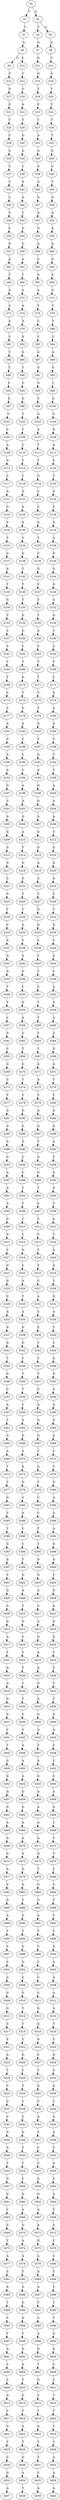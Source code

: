 strict digraph  {
	S0 -> S1 [ label = T ];
	S0 -> S2 [ label = A ];
	S1 -> S3 [ label = T ];
	S2 -> S4 [ label = T ];
	S2 -> S5 [ label = G ];
	S3 -> S6 [ label = G ];
	S4 -> S7 [ label = G ];
	S5 -> S8 [ label = A ];
	S6 -> S9 [ label = G ];
	S6 -> S10 [ label = C ];
	S7 -> S11 [ label = G ];
	S8 -> S12 [ label = T ];
	S9 -> S13 [ label = C ];
	S10 -> S14 [ label = C ];
	S11 -> S15 [ label = G ];
	S12 -> S16 [ label = A ];
	S13 -> S17 [ label = G ];
	S14 -> S18 [ label = G ];
	S15 -> S19 [ label = T ];
	S16 -> S20 [ label = T ];
	S17 -> S21 [ label = G ];
	S18 -> S22 [ label = A ];
	S19 -> S23 [ label = C ];
	S20 -> S24 [ label = T ];
	S21 -> S25 [ label = T ];
	S22 -> S26 [ label = T ];
	S23 -> S27 [ label = T ];
	S24 -> S28 [ label = T ];
	S25 -> S29 [ label = C ];
	S26 -> S30 [ label = G ];
	S27 -> S31 [ label = A ];
	S28 -> S32 [ label = T ];
	S29 -> S33 [ label = C ];
	S30 -> S34 [ label = G ];
	S31 -> S35 [ label = G ];
	S32 -> S36 [ label = G ];
	S33 -> S37 [ label = T ];
	S34 -> S38 [ label = C ];
	S35 -> S39 [ label = G ];
	S36 -> S40 [ label = G ];
	S37 -> S41 [ label = T ];
	S38 -> S42 [ label = A ];
	S39 -> S43 [ label = A ];
	S40 -> S44 [ label = T ];
	S41 -> S45 [ label = C ];
	S42 -> S46 [ label = A ];
	S43 -> S47 [ label = A ];
	S44 -> S48 [ label = A ];
	S45 -> S49 [ label = C ];
	S46 -> S50 [ label = T ];
	S47 -> S51 [ label = A ];
	S48 -> S52 [ label = A ];
	S49 -> S53 [ label = C ];
	S50 -> S54 [ label = G ];
	S51 -> S55 [ label = G ];
	S52 -> S56 [ label = A ];
	S53 -> S57 [ label = G ];
	S54 -> S58 [ label = G ];
	S55 -> S59 [ label = A ];
	S56 -> S60 [ label = A ];
	S57 -> S61 [ label = A ];
	S58 -> S62 [ label = A ];
	S59 -> S63 [ label = C ];
	S60 -> S64 [ label = G ];
	S61 -> S65 [ label = T ];
	S62 -> S66 [ label = T ];
	S63 -> S67 [ label = A ];
	S64 -> S68 [ label = A ];
	S65 -> S69 [ label = A ];
	S66 -> S70 [ label = A ];
	S67 -> S71 [ label = A ];
	S68 -> S72 [ label = G ];
	S69 -> S73 [ label = A ];
	S70 -> S74 [ label = A ];
	S71 -> S75 [ label = T ];
	S72 -> S76 [ label = T ];
	S73 -> S77 [ label = A ];
	S74 -> S78 [ label = A ];
	S75 -> S79 [ label = C ];
	S76 -> S80 [ label = T ];
	S77 -> S81 [ label = C ];
	S78 -> S82 [ label = A ];
	S79 -> S83 [ label = C ];
	S80 -> S84 [ label = C ];
	S81 -> S85 [ label = T ];
	S82 -> S86 [ label = A ];
	S83 -> S87 [ label = A ];
	S84 -> S88 [ label = A ];
	S85 -> S89 [ label = T ];
	S86 -> S90 [ label = T ];
	S87 -> S91 [ label = G ];
	S88 -> S92 [ label = G ];
	S89 -> S93 [ label = C ];
	S90 -> S94 [ label = G ];
	S91 -> S95 [ label = G ];
	S92 -> S96 [ label = T ];
	S93 -> S97 [ label = G ];
	S94 -> S98 [ label = G ];
	S95 -> S99 [ label = C ];
	S96 -> S100 [ label = G ];
	S97 -> S101 [ label = C ];
	S98 -> S102 [ label = T ];
	S99 -> S103 [ label = A ];
	S100 -> S104 [ label = G ];
	S101 -> S105 [ label = C ];
	S102 -> S106 [ label = C ];
	S103 -> S107 [ label = A ];
	S104 -> S108 [ label = G ];
	S105 -> S109 [ label = A ];
	S106 -> S110 [ label = C ];
	S107 -> S111 [ label = T ];
	S108 -> S112 [ label = A ];
	S109 -> S113 [ label = G ];
	S110 -> S114 [ label = T ];
	S111 -> S115 [ label = T ];
	S112 -> S116 [ label = C ];
	S113 -> S117 [ label = C ];
	S114 -> S118 [ label = C ];
	S115 -> S119 [ label = G ];
	S116 -> S120 [ label = T ];
	S117 -> S121 [ label = G ];
	S118 -> S122 [ label = A ];
	S119 -> S123 [ label = C ];
	S120 -> S124 [ label = G ];
	S121 -> S125 [ label = G ];
	S122 -> S126 [ label = A ];
	S123 -> S127 [ label = C ];
	S124 -> S128 [ label = C ];
	S125 -> S129 [ label = C ];
	S126 -> S130 [ label = A ];
	S127 -> S131 [ label = A ];
	S128 -> S132 [ label = A ];
	S129 -> S133 [ label = T ];
	S130 -> S134 [ label = C ];
	S131 -> S135 [ label = T ];
	S132 -> S136 [ label = A ];
	S133 -> S137 [ label = G ];
	S134 -> S138 [ label = G ];
	S135 -> S139 [ label = C ];
	S136 -> S140 [ label = G ];
	S137 -> S141 [ label = A ];
	S138 -> S142 [ label = T ];
	S139 -> S143 [ label = G ];
	S140 -> S144 [ label = G ];
	S141 -> S145 [ label = T ];
	S142 -> S146 [ label = T ];
	S143 -> S147 [ label = C ];
	S144 -> S148 [ label = G ];
	S145 -> S149 [ label = G ];
	S146 -> S150 [ label = T ];
	S147 -> S151 [ label = T ];
	S148 -> S152 [ label = A ];
	S149 -> S153 [ label = C ];
	S150 -> S154 [ label = G ];
	S151 -> S155 [ label = T ];
	S152 -> S156 [ label = G ];
	S153 -> S157 [ label = C ];
	S154 -> S158 [ label = G ];
	S155 -> S159 [ label = A ];
	S156 -> S160 [ label = C ];
	S157 -> S161 [ label = C ];
	S158 -> S162 [ label = C ];
	S159 -> S163 [ label = C ];
	S160 -> S164 [ label = C ];
	S161 -> S165 [ label = T ];
	S162 -> S166 [ label = T ];
	S163 -> S167 [ label = T ];
	S164 -> S168 [ label = T ];
	S165 -> S169 [ label = T ];
	S166 -> S170 [ label = G ];
	S167 -> S171 [ label = T ];
	S168 -> S172 [ label = C ];
	S169 -> S173 [ label = C ];
	S170 -> S174 [ label = T ];
	S171 -> S175 [ label = C ];
	S172 -> S176 [ label = A ];
	S173 -> S177 [ label = C ];
	S174 -> S178 [ label = G ];
	S175 -> S179 [ label = T ];
	S176 -> S180 [ label = A ];
	S177 -> S181 [ label = A ];
	S178 -> S182 [ label = A ];
	S179 -> S183 [ label = A ];
	S180 -> S184 [ label = A ];
	S181 -> S185 [ label = G ];
	S182 -> S186 [ label = C ];
	S183 -> S187 [ label = T ];
	S184 -> S188 [ label = T ];
	S185 -> S189 [ label = A ];
	S186 -> S190 [ label = C ];
	S187 -> S191 [ label = A ];
	S188 -> S192 [ label = T ];
	S189 -> S193 [ label = A ];
	S190 -> S194 [ label = C ];
	S191 -> S195 [ label = A ];
	S192 -> S196 [ label = T ];
	S193 -> S197 [ label = G ];
	S194 -> S198 [ label = A ];
	S195 -> S199 [ label = G ];
	S196 -> S200 [ label = A ];
	S197 -> S201 [ label = C ];
	S198 -> S202 [ label = A ];
	S199 -> S203 [ label = G ];
	S200 -> S204 [ label = G ];
	S201 -> S205 [ label = A ];
	S202 -> S206 [ label = G ];
	S203 -> S207 [ label = A ];
	S204 -> S208 [ label = A ];
	S205 -> S209 [ label = G ];
	S206 -> S210 [ label = A ];
	S207 -> S211 [ label = G ];
	S208 -> S212 [ label = T ];
	S209 -> S213 [ label = G ];
	S210 -> S214 [ label = T ];
	S211 -> S215 [ label = G ];
	S212 -> S216 [ label = G ];
	S213 -> S217 [ label = G ];
	S214 -> S218 [ label = G ];
	S215 -> S219 [ label = A ];
	S216 -> S220 [ label = A ];
	S217 -> S221 [ label = C ];
	S218 -> S222 [ label = G ];
	S219 -> S223 [ label = A ];
	S220 -> S224 [ label = A ];
	S221 -> S225 [ label = G ];
	S222 -> S226 [ label = T ];
	S223 -> S227 [ label = T ];
	S224 -> S228 [ label = C ];
	S225 -> S229 [ label = T ];
	S226 -> S230 [ label = C ];
	S227 -> S231 [ label = G ];
	S228 -> S232 [ label = T ];
	S229 -> S233 [ label = C ];
	S230 -> S234 [ label = A ];
	S231 -> S235 [ label = G ];
	S232 -> S236 [ label = G ];
	S233 -> S237 [ label = A ];
	S234 -> S238 [ label = C ];
	S235 -> S239 [ label = C ];
	S236 -> S240 [ label = C ];
	S237 -> S241 [ label = G ];
	S238 -> S242 [ label = A ];
	S239 -> S243 [ label = C ];
	S240 -> S244 [ label = A ];
	S241 -> S245 [ label = G ];
	S242 -> S246 [ label = G ];
	S243 -> S247 [ label = T ];
	S244 -> S248 [ label = C ];
	S245 -> S249 [ label = T ];
	S246 -> S250 [ label = C ];
	S247 -> S251 [ label = C ];
	S248 -> S252 [ label = A ];
	S249 -> S253 [ label = T ];
	S250 -> S254 [ label = A ];
	S251 -> S255 [ label = T ];
	S252 -> S256 [ label = A ];
	S253 -> S257 [ label = C ];
	S254 -> S258 [ label = A ];
	S255 -> S259 [ label = T ];
	S256 -> S260 [ label = A ];
	S257 -> S261 [ label = G ];
	S258 -> S262 [ label = C ];
	S259 -> S263 [ label = T ];
	S260 -> S264 [ label = A ];
	S261 -> S265 [ label = C ];
	S262 -> S266 [ label = T ];
	S263 -> S267 [ label = T ];
	S264 -> S268 [ label = G ];
	S265 -> S269 [ label = G ];
	S266 -> S270 [ label = G ];
	S267 -> S271 [ label = A ];
	S268 -> S272 [ label = A ];
	S269 -> S273 [ label = C ];
	S270 -> S274 [ label = T ];
	S271 -> S275 [ label = A ];
	S272 -> S276 [ label = T ];
	S273 -> S277 [ label = T ];
	S274 -> S278 [ label = C ];
	S275 -> S279 [ label = T ];
	S276 -> S280 [ label = T ];
	S277 -> S281 [ label = G ];
	S278 -> S282 [ label = G ];
	S279 -> S283 [ label = A ];
	S280 -> S284 [ label = A ];
	S281 -> S285 [ label = G ];
	S282 -> S286 [ label = G ];
	S283 -> S287 [ label = G ];
	S284 -> S288 [ label = A ];
	S285 -> S289 [ label = A ];
	S286 -> S290 [ label = G ];
	S287 -> S291 [ label = T ];
	S288 -> S292 [ label = A ];
	S289 -> S293 [ label = G ];
	S290 -> S294 [ label = C ];
	S291 -> S295 [ label = G ];
	S292 -> S296 [ label = C ];
	S293 -> S297 [ label = A ];
	S294 -> S298 [ label = C ];
	S295 -> S299 [ label = G ];
	S296 -> S300 [ label = A ];
	S297 -> S301 [ label = A ];
	S298 -> S302 [ label = T ];
	S299 -> S303 [ label = T ];
	S300 -> S304 [ label = G ];
	S301 -> S305 [ label = A ];
	S302 -> S306 [ label = T ];
	S303 -> S307 [ label = C ];
	S304 -> S308 [ label = T ];
	S305 -> S309 [ label = G ];
	S306 -> S310 [ label = C ];
	S307 -> S311 [ label = C ];
	S308 -> S312 [ label = A ];
	S309 -> S313 [ label = G ];
	S310 -> S314 [ label = C ];
	S311 -> S315 [ label = C ];
	S312 -> S316 [ label = T ];
	S313 -> S317 [ label = C ];
	S314 -> S318 [ label = G ];
	S315 -> S319 [ label = T ];
	S316 -> S320 [ label = A ];
	S317 -> S321 [ label = G ];
	S318 -> S322 [ label = C ];
	S319 -> S323 [ label = T ];
	S320 -> S324 [ label = A ];
	S321 -> S325 [ label = G ];
	S322 -> S326 [ label = A ];
	S323 -> S327 [ label = C ];
	S324 -> S328 [ label = T ];
	S325 -> S329 [ label = C ];
	S326 -> S330 [ label = T ];
	S327 -> S331 [ label = A ];
	S328 -> S332 [ label = G ];
	S329 -> S333 [ label = A ];
	S330 -> S334 [ label = A ];
	S331 -> S335 [ label = T ];
	S332 -> S336 [ label = A ];
	S333 -> S337 [ label = G ];
	S334 -> S338 [ label = A ];
	S335 -> S339 [ label = C ];
	S336 -> S340 [ label = T ];
	S337 -> S341 [ label = G ];
	S338 -> S342 [ label = G ];
	S339 -> S343 [ label = T ];
	S340 -> S344 [ label = C ];
	S341 -> S345 [ label = T ];
	S342 -> S346 [ label = C ];
	S343 -> S347 [ label = C ];
	S344 -> S348 [ label = A ];
	S345 -> S349 [ label = G ];
	S346 -> S350 [ label = T ];
	S347 -> S351 [ label = T ];
	S348 -> S352 [ label = G ];
	S349 -> S353 [ label = C ];
	S350 -> S354 [ label = T ];
	S351 -> S355 [ label = G ];
	S352 -> S356 [ label = A ];
	S353 -> S357 [ label = A ];
	S354 -> S358 [ label = C ];
	S355 -> S359 [ label = A ];
	S356 -> S360 [ label = A ];
	S357 -> S361 [ label = T ];
	S358 -> S362 [ label = A ];
	S359 -> S363 [ label = G ];
	S360 -> S364 [ label = G ];
	S361 -> S365 [ label = G ];
	S362 -> S366 [ label = G ];
	S363 -> S367 [ label = G ];
	S364 -> S368 [ label = A ];
	S365 -> S369 [ label = A ];
	S366 -> S370 [ label = A ];
	S367 -> S371 [ label = T ];
	S368 -> S372 [ label = C ];
	S369 -> S373 [ label = T ];
	S370 -> S374 [ label = A ];
	S371 -> S375 [ label = A ];
	S372 -> S376 [ label = T ];
	S373 -> S377 [ label = T ];
	S374 -> S378 [ label = G ];
	S375 -> S379 [ label = T ];
	S376 -> S380 [ label = G ];
	S377 -> S381 [ label = G ];
	S378 -> S382 [ label = C ];
	S379 -> S383 [ label = C ];
	S380 -> S384 [ label = A ];
	S381 -> S385 [ label = C ];
	S382 -> S386 [ label = A ];
	S383 -> S387 [ label = C ];
	S384 -> S388 [ label = A ];
	S385 -> S389 [ label = T ];
	S386 -> S390 [ label = C ];
	S387 -> S391 [ label = T ];
	S388 -> S392 [ label = A ];
	S389 -> S393 [ label = G ];
	S390 -> S394 [ label = C ];
	S391 -> S395 [ label = T ];
	S392 -> S396 [ label = G ];
	S393 -> S397 [ label = A ];
	S394 -> S398 [ label = T ];
	S395 -> S399 [ label = G ];
	S396 -> S400 [ label = A ];
	S397 -> S401 [ label = T ];
	S398 -> S402 [ label = G ];
	S399 -> S403 [ label = G ];
	S400 -> S404 [ label = T ];
	S401 -> S405 [ label = G ];
	S402 -> S406 [ label = A ];
	S403 -> S407 [ label = A ];
	S404 -> S408 [ label = G ];
	S405 -> S409 [ label = A ];
	S406 -> S410 [ label = T ];
	S407 -> S411 [ label = C ];
	S408 -> S412 [ label = A ];
	S409 -> S413 [ label = G ];
	S410 -> S414 [ label = G ];
	S411 -> S415 [ label = A ];
	S412 -> S416 [ label = G ];
	S413 -> S417 [ label = A ];
	S414 -> S418 [ label = C ];
	S415 -> S419 [ label = G ];
	S416 -> S420 [ label = G ];
	S417 -> S421 [ label = T ];
	S418 -> S422 [ label = C ];
	S419 -> S423 [ label = A ];
	S420 -> S424 [ label = T ];
	S421 -> S425 [ label = G ];
	S422 -> S426 [ label = T ];
	S423 -> S427 [ label = A ];
	S424 -> S428 [ label = T ];
	S425 -> S429 [ label = G ];
	S426 -> S430 [ label = T ];
	S427 -> S431 [ label = G ];
	S428 -> S432 [ label = T ];
	S429 -> S433 [ label = G ];
	S430 -> S434 [ label = T ];
	S431 -> S435 [ label = A ];
	S432 -> S436 [ label = T ];
	S433 -> S437 [ label = A ];
	S434 -> S438 [ label = C ];
	S435 -> S439 [ label = A ];
	S436 -> S440 [ label = A ];
	S437 -> S441 [ label = C ];
	S438 -> S442 [ label = C ];
	S439 -> S443 [ label = A ];
	S440 -> S444 [ label = A ];
	S441 -> S445 [ label = T ];
	S442 -> S446 [ label = A ];
	S443 -> S447 [ label = T ];
	S444 -> S448 [ label = C ];
	S445 -> S449 [ label = G ];
	S446 -> S450 [ label = A ];
	S447 -> S451 [ label = A ];
	S448 -> S452 [ label = C ];
	S449 -> S453 [ label = G ];
	S450 -> S454 [ label = A ];
	S451 -> S455 [ label = G ];
	S452 -> S456 [ label = C ];
	S453 -> S457 [ label = G ];
	S454 -> S458 [ label = G ];
	S455 -> S459 [ label = A ];
	S456 -> S460 [ label = A ];
	S457 -> S461 [ label = G ];
	S458 -> S462 [ label = G ];
	S459 -> S463 [ label = A ];
	S460 -> S464 [ label = G ];
	S461 -> S465 [ label = A ];
	S462 -> S466 [ label = A ];
	S463 -> S467 [ label = A ];
	S464 -> S468 [ label = C ];
	S465 -> S469 [ label = A ];
	S466 -> S470 [ label = A ];
	S467 -> S471 [ label = A ];
	S468 -> S472 [ label = T ];
	S469 -> S473 [ label = G ];
	S470 -> S474 [ label = A ];
	S471 -> S475 [ label = A ];
	S472 -> S476 [ label = T ];
	S473 -> S477 [ label = A ];
	S474 -> S478 [ label = G ];
	S475 -> S479 [ label = T ];
	S476 -> S480 [ label = C ];
	S477 -> S481 [ label = C ];
	S478 -> S482 [ label = G ];
	S479 -> S483 [ label = G ];
	S480 -> S484 [ label = C ];
	S481 -> S485 [ label = G ];
	S482 -> S486 [ label = T ];
	S483 -> S487 [ label = G ];
	S484 -> S488 [ label = T ];
	S485 -> S489 [ label = A ];
	S486 -> S490 [ label = G ];
	S487 -> S491 [ label = A ];
	S488 -> S492 [ label = C ];
	S489 -> S493 [ label = T ];
	S490 -> S494 [ label = T ];
	S491 -> S495 [ label = T ];
	S492 -> S496 [ label = C ];
	S493 -> S497 [ label = C ];
	S494 -> S498 [ label = G ];
	S495 -> S499 [ label = C ];
	S496 -> S500 [ label = A ];
	S497 -> S501 [ label = C ];
	S498 -> S502 [ label = G ];
	S499 -> S503 [ label = C ];
	S500 -> S504 [ label = A ];
	S501 -> S505 [ label = A ];
	S502 -> S506 [ label = C ];
	S503 -> S507 [ label = C ];
	S504 -> S508 [ label = A ];
	S505 -> S509 [ label = G ];
	S506 -> S510 [ label = G ];
	S507 -> S511 [ label = C ];
	S508 -> S512 [ label = A ];
	S509 -> S513 [ label = G ];
	S510 -> S514 [ label = T ];
	S511 -> S515 [ label = G ];
	S512 -> S516 [ label = A ];
	S513 -> S517 [ label = C ];
	S514 -> S518 [ label = T ];
	S515 -> S519 [ label = A ];
	S516 -> S520 [ label = T ];
	S517 -> S521 [ label = C ];
	S518 -> S522 [ label = C ];
	S519 -> S523 [ label = G ];
	S520 -> S524 [ label = C ];
	S521 -> S525 [ label = A ];
	S522 -> S526 [ label = G ];
	S523 -> S527 [ label = C ];
	S524 -> S528 [ label = A ];
	S525 -> S529 [ label = T ];
	S526 -> S530 [ label = C ];
	S527 -> S531 [ label = T ];
	S528 -> S532 [ label = A ];
	S529 -> S533 [ label = C ];
	S530 -> S534 [ label = T ];
	S531 -> S535 [ label = A ];
	S532 -> S536 [ label = A ];
	S533 -> S537 [ label = G ];
	S534 -> S538 [ label = C ];
	S535 -> S539 [ label = G ];
	S536 -> S540 [ label = C ];
	S537 -> S541 [ label = C ];
	S538 -> S542 [ label = T ];
	S539 -> S543 [ label = A ];
	S540 -> S544 [ label = A ];
	S541 -> S545 [ label = G ];
	S542 -> S546 [ label = G ];
	S543 -> S547 [ label = T ];
	S544 -> S548 [ label = A ];
	S545 -> S549 [ label = G ];
	S546 -> S550 [ label = T ];
	S547 -> S551 [ label = C ];
	S548 -> S552 [ label = C ];
	S549 -> S553 [ label = T ];
	S550 -> S554 [ label = C ];
	S551 -> S555 [ label = C ];
	S552 -> S556 [ label = G ];
	S553 -> S557 [ label = G ];
	S554 -> S558 [ label = C ];
	S555 -> S559 [ label = A ];
	S556 -> S560 [ label = C ];
	S557 -> S561 [ label = G ];
	S558 -> S562 [ label = A ];
	S559 -> S563 [ label = G ];
	S560 -> S564 [ label = A ];
	S561 -> S565 [ label = C ];
	S562 -> S566 [ label = A ];
	S563 -> S567 [ label = A ];
	S564 -> S568 [ label = T ];
	S565 -> S569 [ label = C ];
	S566 -> S570 [ label = G ];
	S567 -> S571 [ label = A ];
	S568 -> S572 [ label = C ];
	S569 -> S573 [ label = T ];
	S570 -> S574 [ label = A ];
	S571 -> S575 [ label = G ];
	S572 -> S576 [ label = C ];
	S573 -> S577 [ label = A ];
	S574 -> S578 [ label = A ];
	S575 -> S579 [ label = A ];
	S576 -> S580 [ label = C ];
	S577 -> S581 [ label = C ];
	S578 -> S582 [ label = T ];
	S579 -> S583 [ label = A ];
	S580 -> S584 [ label = T ];
	S581 -> S585 [ label = A ];
	S582 -> S586 [ label = G ];
	S583 -> S587 [ label = A ];
	S584 -> S588 [ label = T ];
	S585 -> S589 [ label = T ];
	S586 -> S590 [ label = G ];
	S587 -> S591 [ label = T ];
	S588 -> S592 [ label = T ];
	S589 -> S593 [ label = C ];
	S590 -> S594 [ label = A ];
	S591 -> S595 [ label = C ];
	S592 -> S596 [ label = T ];
	S593 -> S597 [ label = T ];
	S594 -> S598 [ label = C ];
	S595 -> S599 [ label = A ];
	S596 -> S600 [ label = G ];
	S597 -> S601 [ label = A ];
	S598 -> S602 [ label = G ];
	S599 -> S603 [ label = G ];
	S600 -> S604 [ label = A ];
	S601 -> S605 [ label = C ];
	S602 -> S606 [ label = A ];
	S603 -> S607 [ label = T ];
	S604 -> S608 [ label = C ];
	S605 -> S609 [ label = C ];
	S606 -> S610 [ label = T ];
	S607 -> S611 [ label = G ];
	S608 -> S612 [ label = C ];
	S609 -> S613 [ label = G ];
	S610 -> S614 [ label = G ];
	S611 -> S615 [ label = T ];
	S612 -> S616 [ label = T ];
	S613 -> S617 [ label = C ];
	S614 -> S618 [ label = T ];
	S615 -> S619 [ label = T ];
	S616 -> S620 [ label = T ];
	S617 -> S621 [ label = G ];
	S618 -> S622 [ label = A ];
	S619 -> S623 [ label = A ];
	S620 -> S624 [ label = C ];
	S621 -> S625 [ label = C ];
	S622 -> S626 [ label = T ];
	S623 -> S627 [ label = T ];
	S624 -> S628 [ label = C ];
	S625 -> S629 [ label = C ];
	S626 -> S630 [ label = G ];
	S627 -> S631 [ label = T ];
	S628 -> S632 [ label = A ];
	S629 -> S633 [ label = G ];
	S630 -> S634 [ label = A ];
	S631 -> S635 [ label = C ];
	S632 -> S636 [ label = A ];
	S633 -> S637 [ label = A ];
	S634 -> S638 [ label = T ];
	S635 -> S639 [ label = A ];
	S636 -> S640 [ label = A ];
}
